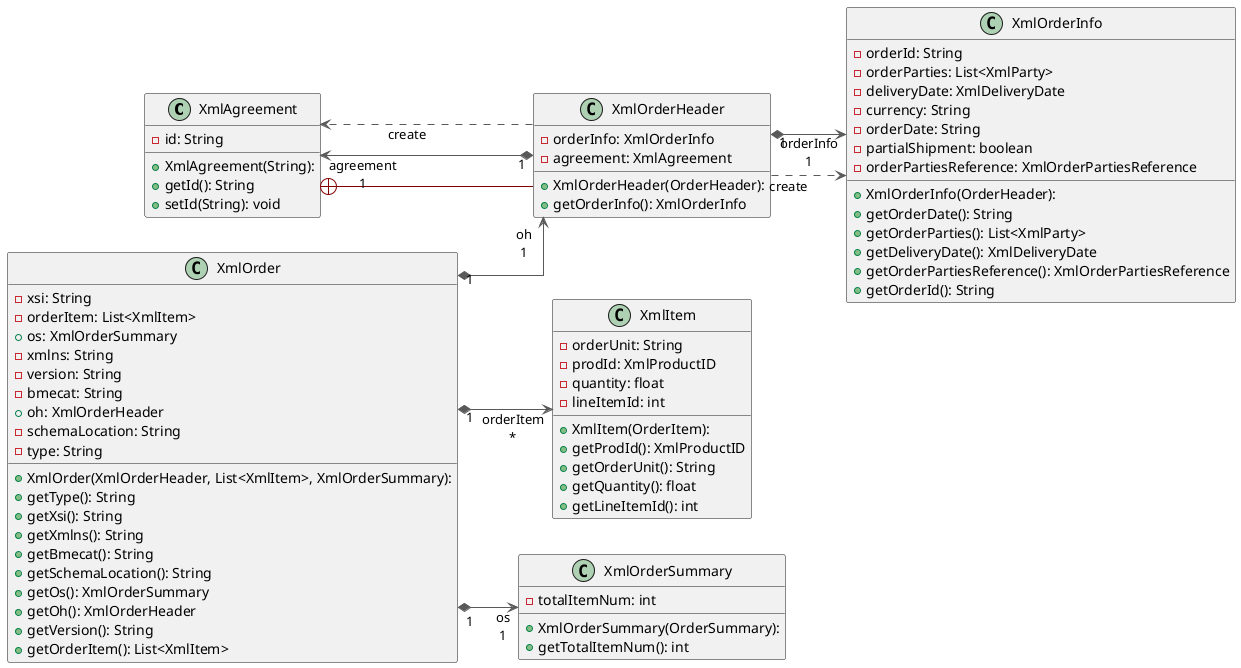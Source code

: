 @startuml

left to right direction
skinparam linetype ortho

class XmlAgreement {
  + XmlAgreement(String):
  - id: String
  + getId(): String
  + setId(String): void
}
class XmlItem {
  + XmlItem(OrderItem):
  - orderUnit: String
  - prodId: XmlProductID
  - quantity: float
  - lineItemId: int
  + getProdId(): XmlProductID
  + getOrderUnit(): String
  + getQuantity(): float
  + getLineItemId(): int
}
class XmlOrder {
  + XmlOrder(XmlOrderHeader, List<XmlItem>, XmlOrderSummary):
  - xsi: String
  - orderItem: List<XmlItem>
  + os: XmlOrderSummary
  - xmlns: String
  - version: String
  - bmecat: String
  + oh: XmlOrderHeader
  - schemaLocation: String
  - type: String
  + getType(): String
  + getXsi(): String
  + getXmlns(): String
  + getBmecat(): String
  + getSchemaLocation(): String
  + getOs(): XmlOrderSummary
  + getOh(): XmlOrderHeader
  + getVersion(): String
  + getOrderItem(): List<XmlItem>
}
class XmlOrderHeader {
  + XmlOrderHeader(OrderHeader):
  - orderInfo: XmlOrderInfo
  - agreement: XmlAgreement
  + getOrderInfo(): XmlOrderInfo
}
class XmlOrderInfo {
  + XmlOrderInfo(OrderHeader):
  - orderId: String
  - orderParties: List<XmlParty>
  - deliveryDate: XmlDeliveryDate
  - currency: String
  - orderDate: String
  - partialShipment: boolean
  - orderPartiesReference: XmlOrderPartiesReference
  + getOrderDate(): String
  + getOrderParties(): List<XmlParty>
  + getDeliveryDate(): XmlDeliveryDate
  + getOrderPartiesReference(): XmlOrderPartiesReference
  + getOrderId(): String
}
class XmlOrderSummary {
  + XmlOrderSummary(OrderSummary):
  - totalItemNum: int
  + getTotalItemNum(): int
}

XmlAgreement     +-[#820000,plain]-  XmlOrderHeader
XmlOrder        "1" *-[#595959,plain]-> "orderItem\n*" XmlItem
XmlOrder        "1" *-[#595959,plain]-> "oh\n1" XmlOrderHeader
XmlOrder        "1" *-[#595959,plain]-> "os\n1" XmlOrderSummary
XmlOrderHeader  "1" *-[#595959,plain]-> "agreement\n1" XmlAgreement
XmlOrderHeader   -[#595959,dashed]->  XmlAgreement    : "«create»"
XmlOrderHeader   -[#595959,dashed]->  XmlOrderInfo    : "«create»"
XmlOrderHeader  "1" *-[#595959,plain]-> "orderInfo\n1" XmlOrderInfo
@enduml
